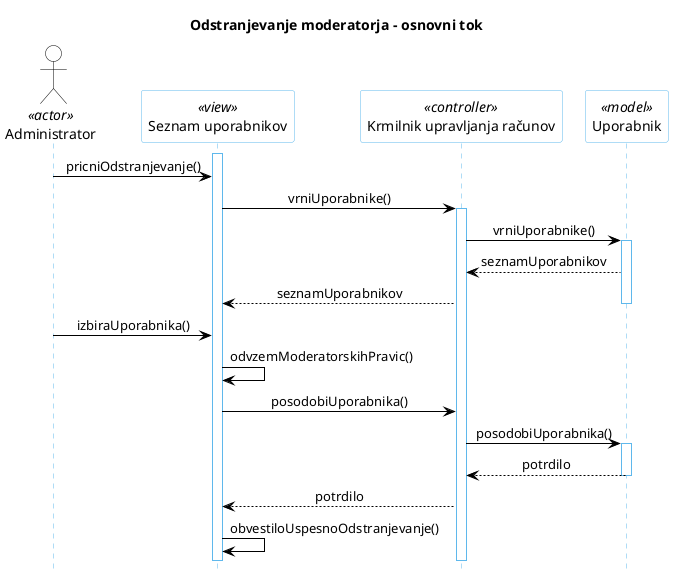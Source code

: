 @startuml ModeratorOsnovni

hide footbox

skinparam backgroundcolor white
skinparam defaultTextAlignment center
skinparam actorBorderColor black
skinparam actorBackgroundColor white
skinparam arrowColor black  
skinparam sequenceLifeLineBorderColor #5FB8EC
skinparam sequenceParticipantBorderColor #5FB8EC
skinparam sequenceParticipantBackgroundColor white

title "Odstranjevanje moderatorja - osnovni tok"

actor "Administrator" AS U1 <<actor>>

participant "Seznam uporabnikov" as R5 <<view>>
participant "Krmilnik upravljanja računov" as R2 <<controller>>
participant "Uporabnik" as R4 <<model>>
'participant "Predlog" as R3 <<model>>


activate R5
U1 -> R5: pricniOdstranjevanje()
R5 -> R2: vrniUporabnike()
activate R2
R2 -> R4: vrniUporabnike()
activate R4
R4 -[dotted]> R2: seznamUporabnikov
R2 -[dotted]> R5: seznamUporabnikov
deactivate R4






'R5 -> R5: prikaziObrazecDodajanjeModeratorja()
U1 -> R5: izbiraUporabnika()
R5 -> R5: odvzemModeratorskihPravic()
'R5 -> R5: potrditev()
R5 -> R2: posodobiUporabnika()
R2 -> R4: posodobiUporabnika()
activate R4
' activate R2

' R5 -> R2: ustvariRacunModeratorja()

' R2 -> R2: poljaIzpolnjena()

' activate R4
' R2 -> R4: preveriUnikatnostUporabniskegaImena()
' R4 -[dotted]> R2: jeUnikatno()
' R2 -> R4: dodajUporabnika()
' R4 -[dotted]> R2: potrdilo()
' deactivate R4


' R2 -[dotted]> R5: Potrdilo()
' R5 -> R5: obvestiloUspesnoDodajanje()
'R2 -> R4: preveriUnikatnostUporabniskegaImena()
'R4 -[dotted]> R2: jeUnikatno
'R2 -> R4: dodajUporabnika()
R4 -[dotted]> R2: potrdilo
deactivate R4


R2 -[dotted]> R5: potrdilo
R5 -> R5: obvestiloUspesnoOdstranjevanje()

@enduml
